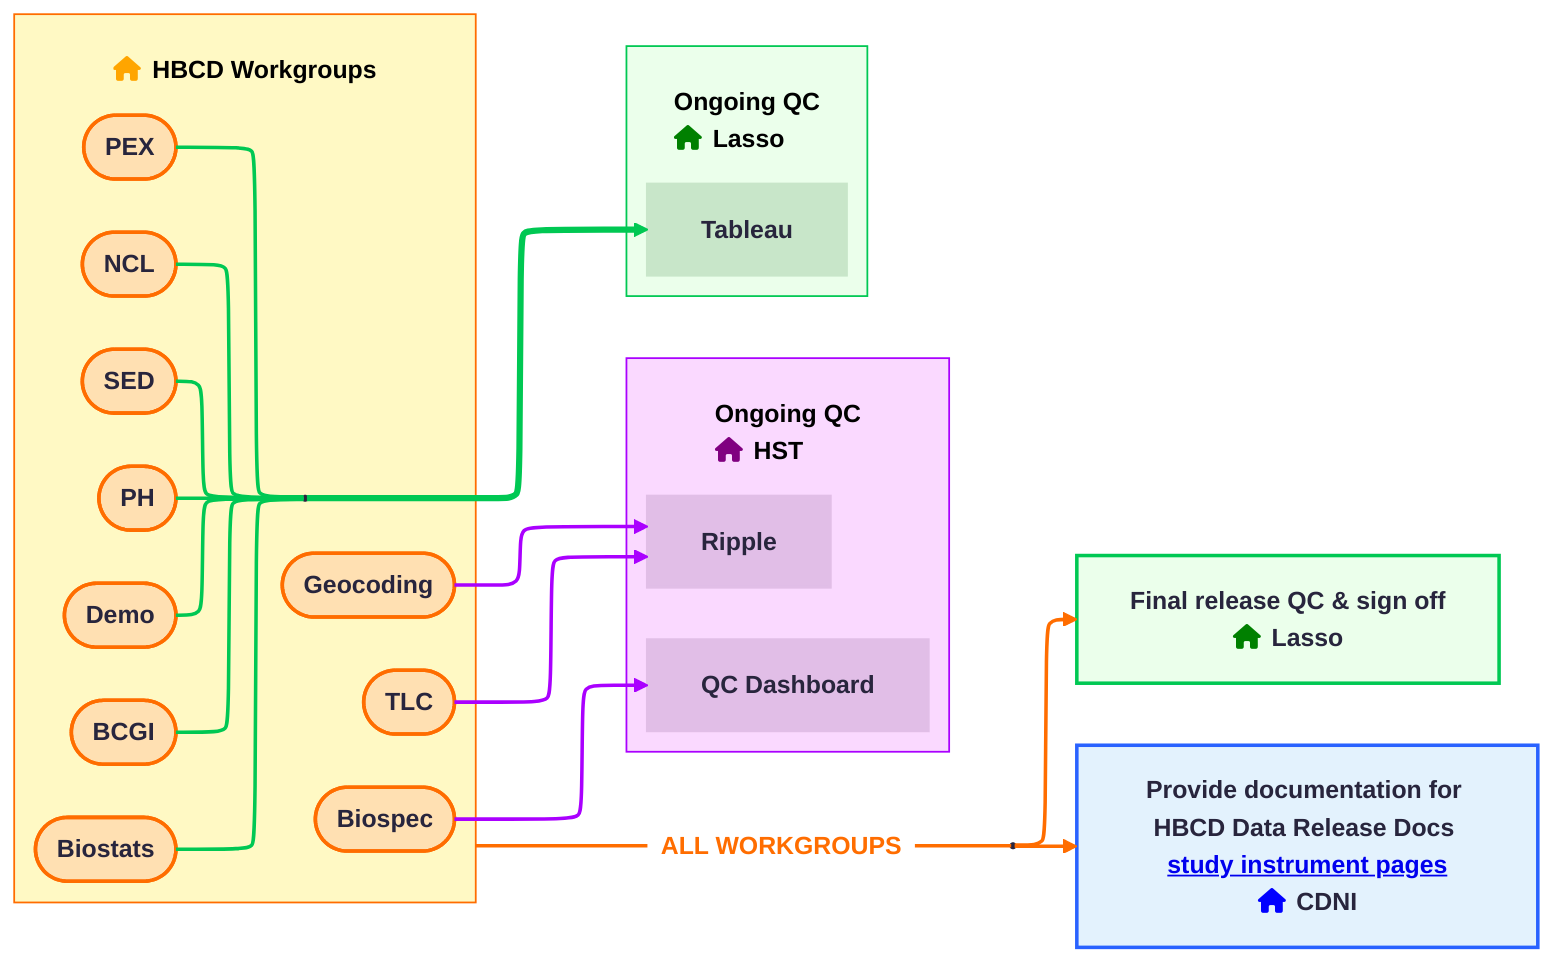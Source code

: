 ---
config:
  theme: redux
  layout: elk
---
flowchart LR
 subgraph s4["<br><b>Ongoing QC<br><i class="fas fa-home" style="margin-right: 2px; color: purple;"></i> HST</b>"]
        n19["<b>QC Dashboard</b><br>"]
        n20["<b>Ripple</b><br>"]
  end
 subgraph s5["<br><i class="fas fa-home" style="margin-right: 2px; color: orange;"></i> <b>HBCD Workgroups</b>"]
        n16(["<b>Geocoding</b>"])
        n17(["<b>TLC</b>"])
        n8(["<b>NCL</b>"])
        n18["Tableau"]
        n9(["<b>SED</b>"])
        n10(["<b>PH</b>"])
        n11(["<b>Demo</b>"])
        n12(["<b>BCGI</b>"])
        n13(["<b>Biostats</b>"])
        n14(["<b>PEX</b>"])
        n22(["<b>Biospec</b>"])
  end
 subgraph s6["<br><b>Ongoing QC<br><i class="fas fa-home" style="margin-right: 2px; color: green;"></i> Lasso</b>"]
        n21["<b>Tableau</b><br>"]
  end
    n16 --> n20
    n17 --> n20
    n8 --- n18
    n9 --- n18
    n10 --- n18
    n11 --- n18
    n12 --- n18
    n13 --- n18
    n14 --- n18
    n18 ==> n21
    n22 --> n19
    n23["<b>ALL WORKGROUPS</b>"] --- n7["temp"]
    s5 --- n23
    n7 --> n24@{ label: "<b>Final release QC &amp; sign off<br> <i class="fas fa-home" style="margin-right: 2px; color: green;"></i></i> Lasso</b>" }
    n7 --> n25@{ label: "<b>Provide documentation for HBCD Data Release Docs <a href=\"https://docs.hbcdstudy.org/latest/instruments/#instruments-by-domain\" rel=\"noopener\" target=\"_blank\">study instrument pages</a><br><i class="fas fa-home" style="margin-right: 2px; color: blue;"></i> CDNI</b>" }
    n19@{ shape: rect}
    n20@{ shape: rect}
    n18@{ shape: anchor}
    n21@{ shape: rect}
    n23@{ shape: text}
    n7@{ shape: anchor}
    n24@{ shape: rect}
    n25@{ shape: rect}
    style n19 fill:#E1BEE7,stroke:#E1BEE7
    style n20 fill:#E1BEE7,stroke:#E1BEE7
    style n16 fill:#FFE0B2,stroke:#FF6D00
    style n17 fill:#FFE0B2,stroke:#FF6D00
    style n8 fill:#FFE0B2,stroke:#FF6D00
    style n9 fill:#FFE0B2,stroke:#FF6D00
    style n10 fill:#FFE0B2,stroke:#FF6D00
    style n11 fill:#FFE0B2,stroke:#FF6D00
    style n12 fill:#FFE0B2,stroke:#FF6D00
    style n13 fill:#FFE0B2,stroke:#FF6D00
    style n14 stroke:#FF6D00,fill:#FFE0B2
    style n22 fill:#FFE0B2,stroke:#FF6D00
    style n21 fill:#C8E6C9,stroke:#C8E6C9
    style n23 color:#FF6D00
    style n7 stroke:#00C853,fill:#EBFFEB
    style s5 fill:#FFF9C4,stroke:#FF6D00
    style n25 fill:#E3F2FD,stroke:#2962FF
    style n24 stroke:#00C853,fill:#EBFFEB
    style s4 fill:#FAD9FF,stroke:#AA00FF
    style s6 fill:#EBFFEB,stroke:#00C853
    linkStyle 0 stroke:#AA00FF,fill:none
    linkStyle 1 stroke:#AA00FF,fill:none
    linkStyle 2 stroke:#00C853,fill:none
    linkStyle 3 stroke:#00C853,fill:none
    linkStyle 4 stroke:#00C853,fill:none
    linkStyle 5 stroke:#00C853,fill:none
    linkStyle 6 stroke:#00C853,fill:none
    linkStyle 7 stroke:#00C853,fill:none
    linkStyle 8 stroke:#00C853,fill:none
    linkStyle 9 stroke:#00C853,fill:none
    linkStyle 10 stroke:#AA00FF,fill:none
    linkStyle 11 stroke:#FF6D00,fill:none
    linkStyle 12 stroke:#FF6D00,fill:none
    linkStyle 13 stroke:#FF6D00,fill:none
    linkStyle 14 stroke:#FF6D00,fill:none